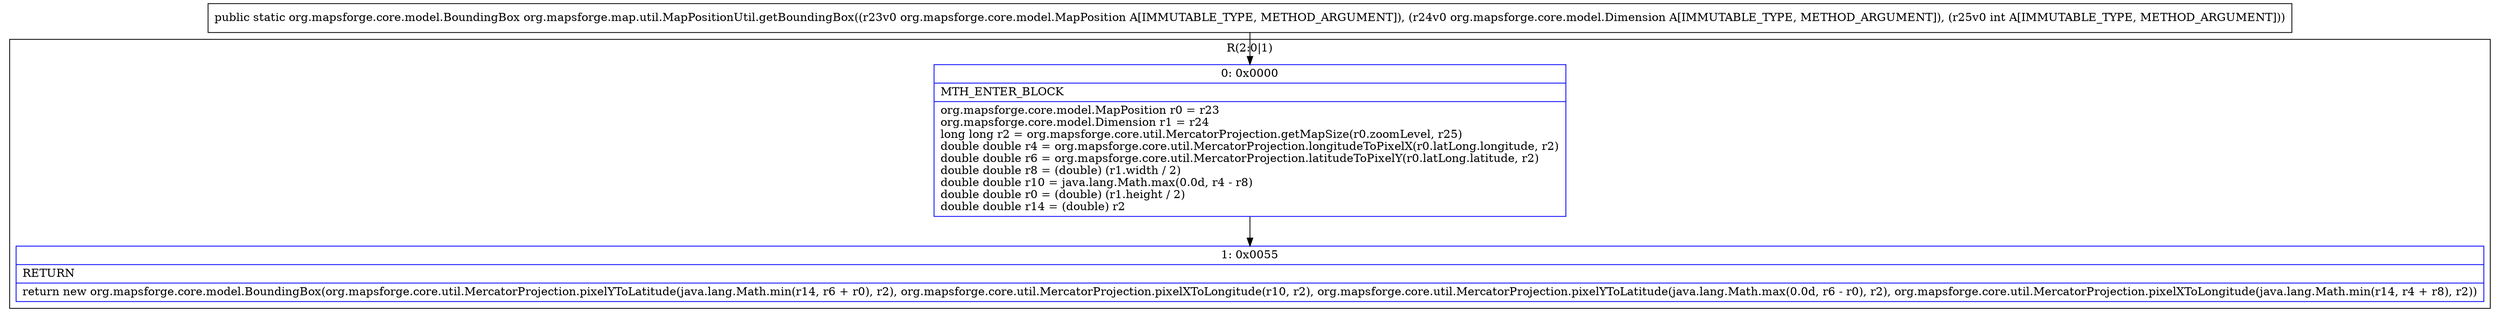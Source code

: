 digraph "CFG fororg.mapsforge.map.util.MapPositionUtil.getBoundingBox(Lorg\/mapsforge\/core\/model\/MapPosition;Lorg\/mapsforge\/core\/model\/Dimension;I)Lorg\/mapsforge\/core\/model\/BoundingBox;" {
subgraph cluster_Region_324401555 {
label = "R(2:0|1)";
node [shape=record,color=blue];
Node_0 [shape=record,label="{0\:\ 0x0000|MTH_ENTER_BLOCK\l|org.mapsforge.core.model.MapPosition r0 = r23\lorg.mapsforge.core.model.Dimension r1 = r24\llong long r2 = org.mapsforge.core.util.MercatorProjection.getMapSize(r0.zoomLevel, r25)\ldouble double r4 = org.mapsforge.core.util.MercatorProjection.longitudeToPixelX(r0.latLong.longitude, r2)\ldouble double r6 = org.mapsforge.core.util.MercatorProjection.latitudeToPixelY(r0.latLong.latitude, r2)\ldouble double r8 = (double) (r1.width \/ 2)\ldouble double r10 = java.lang.Math.max(0.0d, r4 \- r8)\ldouble double r0 = (double) (r1.height \/ 2)\ldouble double r14 = (double) r2\l}"];
Node_1 [shape=record,label="{1\:\ 0x0055|RETURN\l|return new org.mapsforge.core.model.BoundingBox(org.mapsforge.core.util.MercatorProjection.pixelYToLatitude(java.lang.Math.min(r14, r6 + r0), r2), org.mapsforge.core.util.MercatorProjection.pixelXToLongitude(r10, r2), org.mapsforge.core.util.MercatorProjection.pixelYToLatitude(java.lang.Math.max(0.0d, r6 \- r0), r2), org.mapsforge.core.util.MercatorProjection.pixelXToLongitude(java.lang.Math.min(r14, r4 + r8), r2))\l}"];
}
MethodNode[shape=record,label="{public static org.mapsforge.core.model.BoundingBox org.mapsforge.map.util.MapPositionUtil.getBoundingBox((r23v0 org.mapsforge.core.model.MapPosition A[IMMUTABLE_TYPE, METHOD_ARGUMENT]), (r24v0 org.mapsforge.core.model.Dimension A[IMMUTABLE_TYPE, METHOD_ARGUMENT]), (r25v0 int A[IMMUTABLE_TYPE, METHOD_ARGUMENT])) }"];
MethodNode -> Node_0;
Node_0 -> Node_1;
}

